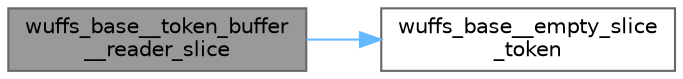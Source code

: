 digraph "wuffs_base__token_buffer__reader_slice"
{
 // LATEX_PDF_SIZE
  bgcolor="transparent";
  edge [fontname=Helvetica,fontsize=10,labelfontname=Helvetica,labelfontsize=10];
  node [fontname=Helvetica,fontsize=10,shape=box,height=0.2,width=0.4];
  rankdir="LR";
  Node1 [id="Node000001",label="wuffs_base__token_buffer\l__reader_slice",height=0.2,width=0.4,color="gray40", fillcolor="grey60", style="filled", fontcolor="black",tooltip=" "];
  Node1 -> Node2 [id="edge1_Node000001_Node000002",color="steelblue1",style="solid",tooltip=" "];
  Node2 [id="Node000002",label="wuffs_base__empty_slice\l_token",height=0.2,width=0.4,color="grey40", fillcolor="white", style="filled",URL="$wuffs-v0_83_8c.html#a6f050f80bb4ed6d7a0dbf93dccbb9f2e",tooltip=" "];
}
